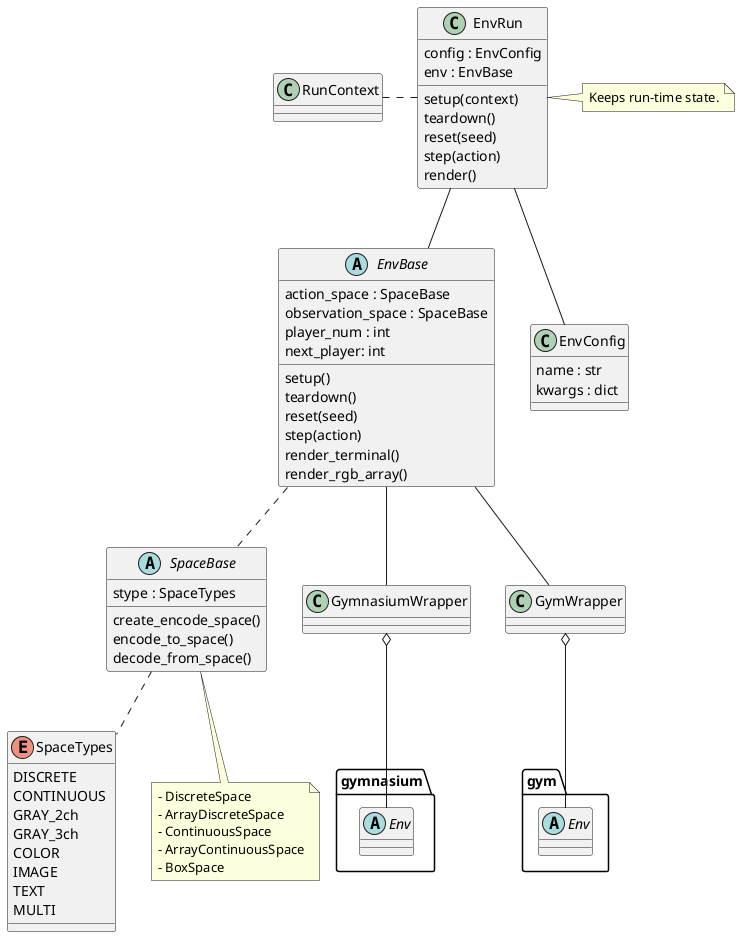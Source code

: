 @startuml class_env

enum SpaceTypes {
    DISCRETE
    CONTINUOUS
    GRAY_2ch
    GRAY_3ch
    COLOR
    IMAGE
    TEXT
    MULTI
}

abstract SpaceBase {
    stype : SpaceTypes
    create_encode_space()
    encode_to_space()
    decode_from_space()
}
note as SpaceMemo
- DiscreteSpace
- ArrayDiscreteSpace
- ContinuousSpace
- ArrayContinuousSpace
- BoxSpace
end note
SpaceBase <|-- SpaceMemo

SpaceBase .. SpaceTypes

abstract EnvBase {
    action_space : SpaceBase
    observation_space : SpaceBase
    player_num : int
    next_player: int
    setup()
    teardown()
    reset(seed)
    step(action)
    render_terminal()
    render_rgb_array()
} 

EnvBase .. SpaceBase

abstract gymnasium.Env {}
abstract gym.Env {}
class GymnasiumWrapper {}
class GymWrapper {}

GymnasiumWrapper o-- gymnasium.Env
GymWrapper o-- gym.Env
EnvBase -- GymnasiumWrapper
EnvBase -- GymWrapper

class RunContext {}
class EnvRun {
    config : EnvConfig
    env : EnvBase
    setup(context)
    teardown()
    reset(seed)
    step(action)
    render()
}
EnvRun -- EnvBase
RunContext . EnvRun

note "Keeps run-time state." as EnvRunMemo
EnvRun . EnvRunMemo


class EnvConfig {
    name : str
    kwargs : dict
}
EnvRun -- EnvConfig


@enduml